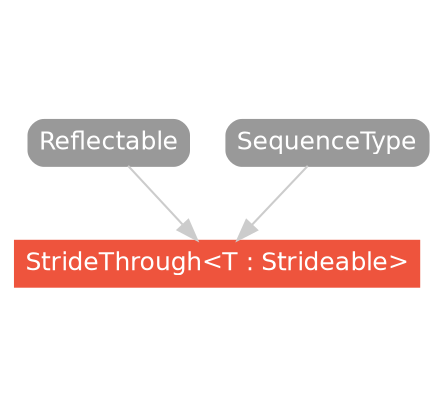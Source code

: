 strict digraph "StrideThrough<T : Strideable> - Type Hierarchy - SwiftDoc.org" {
    pad="0.1,0.8"
    node [shape=box, style="filled,rounded", color="#999999", fillcolor="#999999", fontcolor=white, fontname=Helvetica, fontnames="Helvetica,sansserif", fontsize=12, margin="0.07,0.05", height="0.3"]
    edge [color="#cccccc"]
    "Reflectable" [URL="/protocol/Reflectable/"]
    "SequenceType" [URL="/protocol/SequenceType/"]
    "StrideThrough<T : Strideable>" [URL="/type/StrideThrough/", style="filled", fillcolor="#ee543d", color="#ee543d"]    "SequenceType" -> "StrideThrough<T : Strideable>"
    "Reflectable" -> "StrideThrough<T : Strideable>"
    subgraph Types {
        rank = max; "StrideThrough<T : Strideable>";
    }
}